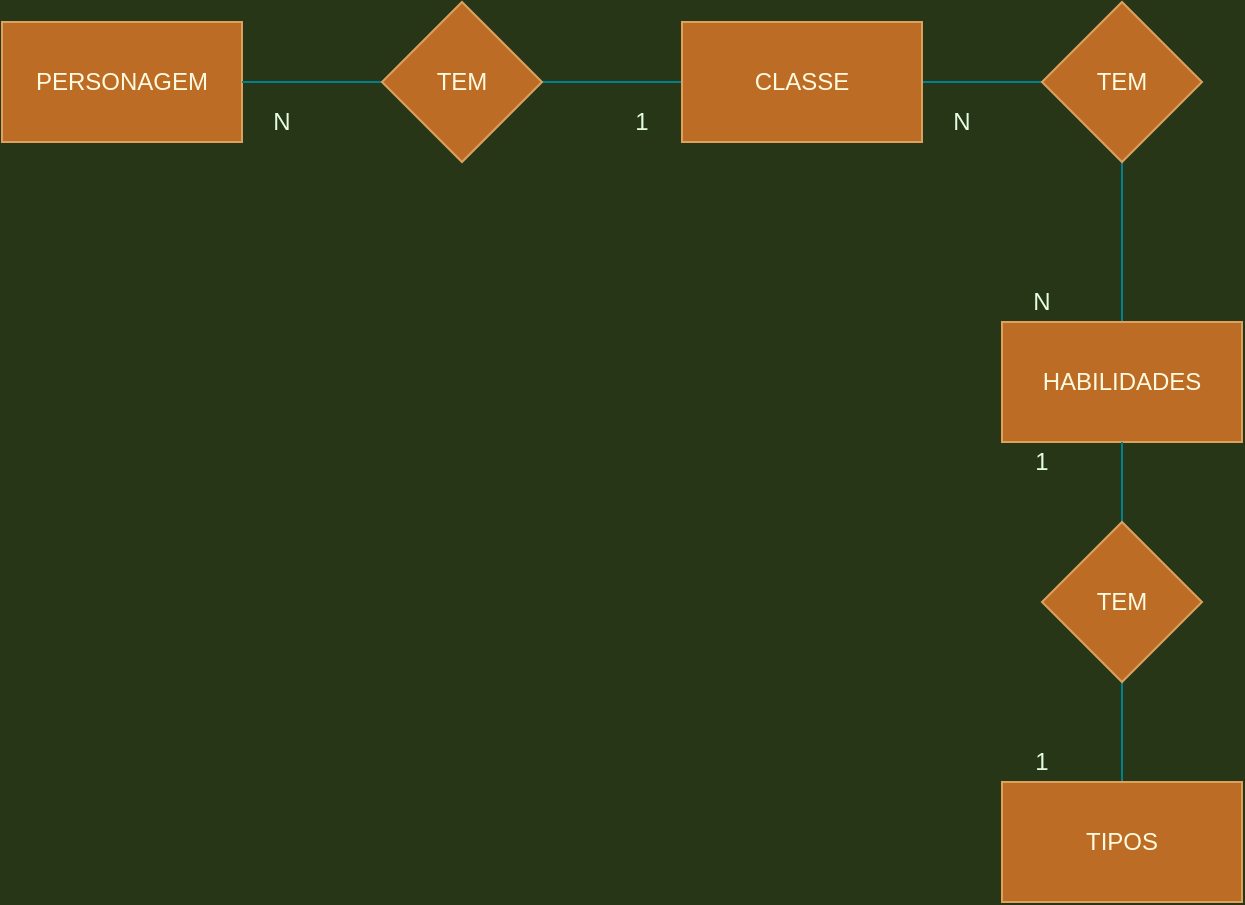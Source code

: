 <mxfile version="14.4.3" type="device" pages="2"><diagram id="UUXXSxCkElQal7WuiuzO" name="Conceitual"><mxGraphModel dx="1304" dy="804" grid="1" gridSize="10" guides="1" tooltips="1" connect="1" arrows="1" fold="1" page="1" pageScale="1" pageWidth="827" pageHeight="1169" background="#283618" math="0" shadow="0"><root><mxCell id="0"/><mxCell id="1" parent="0"/><mxCell id="WA0jWm1zQ0j2-0ZedsIi-1" value="PERSONAGEM" style="rounded=0;whiteSpace=wrap;html=1;fillColor=#BC6C25;strokeColor=#DDA15E;fontColor=#FEFAE0;" parent="1" vertex="1"><mxGeometry x="50" y="160" width="120" height="60" as="geometry"/></mxCell><mxCell id="mnj9yZhUDbB7HliOw06M-1" style="edgeStyle=orthogonalEdgeStyle;curved=0;rounded=1;sketch=0;orthogonalLoop=1;jettySize=auto;html=1;entryX=1;entryY=0.5;entryDx=0;entryDy=0;strokeColor=#028090;fillColor=#F45B69;fontColor=#E4FDE1;endArrow=none;endFill=0;" parent="1" source="WA0jWm1zQ0j2-0ZedsIi-2" target="WA0jWm1zQ0j2-0ZedsIi-1" edge="1"><mxGeometry relative="1" as="geometry"/></mxCell><mxCell id="mnj9yZhUDbB7HliOw06M-2" style="edgeStyle=orthogonalEdgeStyle;curved=0;rounded=1;sketch=0;orthogonalLoop=1;jettySize=auto;html=1;entryX=0;entryY=0.5;entryDx=0;entryDy=0;endArrow=none;endFill=0;strokeColor=#028090;fillColor=#F45B69;fontColor=#E4FDE1;" parent="1" source="WA0jWm1zQ0j2-0ZedsIi-2" target="WA0jWm1zQ0j2-0ZedsIi-3" edge="1"><mxGeometry relative="1" as="geometry"/></mxCell><mxCell id="WA0jWm1zQ0j2-0ZedsIi-2" value="TEM" style="rhombus;whiteSpace=wrap;html=1;rounded=0;sketch=0;strokeColor=#DDA15E;fillColor=#BC6C25;fontColor=#FEFAE0;" parent="1" vertex="1"><mxGeometry x="240" y="150" width="80" height="80" as="geometry"/></mxCell><mxCell id="mnj9yZhUDbB7HliOw06M-3" style="edgeStyle=orthogonalEdgeStyle;curved=0;rounded=1;sketch=0;orthogonalLoop=1;jettySize=auto;html=1;entryX=0;entryY=0.5;entryDx=0;entryDy=0;endArrow=none;endFill=0;strokeColor=#028090;fillColor=#F45B69;fontColor=#E4FDE1;" parent="1" source="WA0jWm1zQ0j2-0ZedsIi-3" target="WA0jWm1zQ0j2-0ZedsIi-4" edge="1"><mxGeometry relative="1" as="geometry"/></mxCell><mxCell id="WA0jWm1zQ0j2-0ZedsIi-3" value="CLASSE" style="rounded=0;whiteSpace=wrap;html=1;fillColor=#BC6C25;strokeColor=#DDA15E;fontColor=#FEFAE0;" parent="1" vertex="1"><mxGeometry x="390" y="160" width="120" height="60" as="geometry"/></mxCell><mxCell id="mnj9yZhUDbB7HliOw06M-4" style="edgeStyle=orthogonalEdgeStyle;curved=0;rounded=1;sketch=0;orthogonalLoop=1;jettySize=auto;html=1;entryX=0.5;entryY=0;entryDx=0;entryDy=0;endArrow=none;endFill=0;strokeColor=#028090;fillColor=#F45B69;fontColor=#E4FDE1;" parent="1" source="WA0jWm1zQ0j2-0ZedsIi-4" target="WA0jWm1zQ0j2-0ZedsIi-5" edge="1"><mxGeometry relative="1" as="geometry"/></mxCell><mxCell id="WA0jWm1zQ0j2-0ZedsIi-4" value="TEM" style="rhombus;whiteSpace=wrap;html=1;rounded=0;sketch=0;strokeColor=#DDA15E;fillColor=#BC6C25;fontColor=#FEFAE0;" parent="1" vertex="1"><mxGeometry x="570" y="150" width="80" height="80" as="geometry"/></mxCell><mxCell id="WA0jWm1zQ0j2-0ZedsIi-5" value="HABILIDADES" style="rounded=0;whiteSpace=wrap;html=1;fillColor=#BC6C25;strokeColor=#DDA15E;fontColor=#FEFAE0;" parent="1" vertex="1"><mxGeometry x="550" y="310" width="120" height="60" as="geometry"/></mxCell><mxCell id="mnj9yZhUDbB7HliOw06M-5" style="edgeStyle=orthogonalEdgeStyle;curved=0;rounded=1;sketch=0;orthogonalLoop=1;jettySize=auto;html=1;entryX=0.5;entryY=1;entryDx=0;entryDy=0;endArrow=none;endFill=0;strokeColor=#028090;fillColor=#F45B69;fontColor=#E4FDE1;" parent="1" source="WA0jWm1zQ0j2-0ZedsIi-6" target="WA0jWm1zQ0j2-0ZedsIi-5" edge="1"><mxGeometry relative="1" as="geometry"/></mxCell><mxCell id="mnj9yZhUDbB7HliOw06M-6" style="edgeStyle=orthogonalEdgeStyle;curved=0;rounded=1;sketch=0;orthogonalLoop=1;jettySize=auto;html=1;entryX=0.5;entryY=0;entryDx=0;entryDy=0;endArrow=none;endFill=0;strokeColor=#028090;fillColor=#F45B69;fontColor=#E4FDE1;" parent="1" source="WA0jWm1zQ0j2-0ZedsIi-6" target="WA0jWm1zQ0j2-0ZedsIi-7" edge="1"><mxGeometry relative="1" as="geometry"/></mxCell><mxCell id="WA0jWm1zQ0j2-0ZedsIi-6" value="TEM" style="rhombus;whiteSpace=wrap;html=1;rounded=0;sketch=0;strokeColor=#DDA15E;fillColor=#BC6C25;fontColor=#FEFAE0;" parent="1" vertex="1"><mxGeometry x="570" y="410" width="80" height="80" as="geometry"/></mxCell><mxCell id="WA0jWm1zQ0j2-0ZedsIi-7" value="TIPOS" style="rounded=0;whiteSpace=wrap;html=1;fillColor=#BC6C25;strokeColor=#DDA15E;fontColor=#FEFAE0;" parent="1" vertex="1"><mxGeometry x="550" y="540" width="120" height="60" as="geometry"/></mxCell><mxCell id="mnj9yZhUDbB7HliOw06M-7" value="1" style="text;html=1;strokeColor=none;fillColor=none;align=center;verticalAlign=middle;whiteSpace=wrap;rounded=0;sketch=0;fontColor=#E4FDE1;" parent="1" vertex="1"><mxGeometry x="550" y="520" width="40" height="20" as="geometry"/></mxCell><mxCell id="mnj9yZhUDbB7HliOw06M-8" value="1" style="text;html=1;strokeColor=none;fillColor=none;align=center;verticalAlign=middle;whiteSpace=wrap;rounded=0;sketch=0;fontColor=#E4FDE1;" parent="1" vertex="1"><mxGeometry x="550" y="370" width="40" height="20" as="geometry"/></mxCell><mxCell id="mnj9yZhUDbB7HliOw06M-9" value="N" style="text;html=1;strokeColor=none;fillColor=none;align=center;verticalAlign=middle;whiteSpace=wrap;rounded=0;sketch=0;fontColor=#E4FDE1;" parent="1" vertex="1"><mxGeometry x="510" y="200" width="40" height="20" as="geometry"/></mxCell><mxCell id="mnj9yZhUDbB7HliOw06M-10" value="N" style="text;html=1;strokeColor=none;fillColor=none;align=center;verticalAlign=middle;whiteSpace=wrap;rounded=0;sketch=0;fontColor=#E4FDE1;" parent="1" vertex="1"><mxGeometry x="550" y="290" width="40" height="20" as="geometry"/></mxCell><mxCell id="mnj9yZhUDbB7HliOw06M-11" value="N" style="text;html=1;strokeColor=none;fillColor=none;align=center;verticalAlign=middle;whiteSpace=wrap;rounded=0;sketch=0;fontColor=#E4FDE1;" parent="1" vertex="1"><mxGeometry x="170" y="200" width="40" height="20" as="geometry"/></mxCell><mxCell id="mnj9yZhUDbB7HliOw06M-12" value="1" style="text;html=1;strokeColor=none;fillColor=none;align=center;verticalAlign=middle;whiteSpace=wrap;rounded=0;sketch=0;fontColor=#E4FDE1;" parent="1" vertex="1"><mxGeometry x="350" y="200" width="40" height="20" as="geometry"/></mxCell></root></mxGraphModel></diagram><diagram id="IhBjCtaitbuUlHSzssgl" name="Lógico"><mxGraphModel dx="1304" dy="804" grid="1" gridSize="10" guides="1" tooltips="1" connect="1" arrows="1" fold="1" page="1" pageScale="1" pageWidth="827" pageHeight="1169" background="#114B5F" math="0" shadow="0"><root><mxCell id="vIBnl3HImqTg60_UrxKa-0"/><mxCell id="vIBnl3HImqTg60_UrxKa-1" parent="vIBnl3HImqTg60_UrxKa-0"/><mxCell id="cyYSxbqGrA5aOb-LQ67e-0" value="Personagens" style="shape=table;startSize=30;container=1;collapsible=1;childLayout=tableLayout;fixedRows=1;rowLines=0;fontStyle=1;align=center;resizeLast=1;rounded=0;sketch=0;fillColor=#F45B69;strokeColor=#028090;fontColor=#E4FDE1;" parent="vIBnl3HImqTg60_UrxKa-1" vertex="1"><mxGeometry x="930" y="175" width="180" height="130" as="geometry"/></mxCell><mxCell id="cyYSxbqGrA5aOb-LQ67e-1" value="" style="shape=partialRectangle;collapsible=0;dropTarget=0;pointerEvents=0;fillColor=none;top=0;left=0;bottom=1;right=0;points=[[0,0.5],[1,0.5]];portConstraint=eastwest;strokeColor=#028090;fontColor=#E4FDE1;" parent="cyYSxbqGrA5aOb-LQ67e-0" vertex="1"><mxGeometry y="30" width="180" height="30" as="geometry"/></mxCell><mxCell id="cyYSxbqGrA5aOb-LQ67e-2" value="PK" style="shape=partialRectangle;connectable=0;fillColor=none;top=0;left=0;bottom=0;right=0;fontStyle=1;overflow=hidden;strokeColor=#028090;fontColor=#E4FDE1;" parent="cyYSxbqGrA5aOb-LQ67e-1" vertex="1"><mxGeometry width="30" height="30" as="geometry"/></mxCell><mxCell id="cyYSxbqGrA5aOb-LQ67e-3" value="idPersonagem" style="shape=partialRectangle;connectable=0;fillColor=none;top=0;left=0;bottom=0;right=0;align=left;spacingLeft=6;fontStyle=5;overflow=hidden;strokeColor=#028090;fontColor=#E4FDE1;" parent="cyYSxbqGrA5aOb-LQ67e-1" vertex="1"><mxGeometry x="30" width="150" height="30" as="geometry"/></mxCell><mxCell id="Sqvhcod2BoZOd9DN7dKM-0" value="" style="shape=partialRectangle;collapsible=0;dropTarget=0;pointerEvents=0;fillColor=none;top=0;left=0;bottom=1;right=0;points=[[0,0.5],[1,0.5]];portConstraint=eastwest;strokeColor=#028090;fontColor=#E4FDE1;" parent="cyYSxbqGrA5aOb-LQ67e-0" vertex="1"><mxGeometry y="60" width="180" height="30" as="geometry"/></mxCell><mxCell id="Sqvhcod2BoZOd9DN7dKM-1" value="FK" style="shape=partialRectangle;connectable=0;fillColor=none;top=0;left=0;bottom=0;right=0;fontStyle=1;overflow=hidden;strokeColor=#028090;fontColor=#E4FDE1;" parent="Sqvhcod2BoZOd9DN7dKM-0" vertex="1"><mxGeometry width="30" height="30" as="geometry"/></mxCell><mxCell id="Sqvhcod2BoZOd9DN7dKM-2" value="idClasse" style="shape=partialRectangle;connectable=0;fillColor=none;top=0;left=0;bottom=0;right=0;align=left;spacingLeft=6;fontStyle=5;overflow=hidden;strokeColor=#028090;fontColor=#E4FDE1;" parent="Sqvhcod2BoZOd9DN7dKM-0" vertex="1"><mxGeometry x="30" width="150" height="30" as="geometry"/></mxCell><mxCell id="cyYSxbqGrA5aOb-LQ67e-4" value="" style="shape=partialRectangle;collapsible=0;dropTarget=0;pointerEvents=0;fillColor=none;top=0;left=0;bottom=0;right=0;points=[[0,0.5],[1,0.5]];portConstraint=eastwest;strokeColor=#028090;fontColor=#E4FDE1;" parent="cyYSxbqGrA5aOb-LQ67e-0" vertex="1"><mxGeometry y="90" width="180" height="30" as="geometry"/></mxCell><mxCell id="cyYSxbqGrA5aOb-LQ67e-5" value="" style="shape=partialRectangle;connectable=0;fillColor=none;top=0;left=0;bottom=0;right=0;editable=1;overflow=hidden;strokeColor=#028090;fontColor=#E4FDE1;" parent="cyYSxbqGrA5aOb-LQ67e-4" vertex="1"><mxGeometry width="30" height="30" as="geometry"/></mxCell><mxCell id="cyYSxbqGrA5aOb-LQ67e-6" value="Nome" style="shape=partialRectangle;connectable=0;fillColor=none;top=0;left=0;bottom=0;right=0;align=left;spacingLeft=6;overflow=hidden;strokeColor=#028090;fontColor=#E4FDE1;" parent="cyYSxbqGrA5aOb-LQ67e-4" vertex="1"><mxGeometry x="30" width="150" height="30" as="geometry"/></mxCell><mxCell id="cyYSxbqGrA5aOb-LQ67e-13" value="Classes" style="shape=table;startSize=30;container=1;collapsible=1;childLayout=tableLayout;fixedRows=1;rowLines=0;fontStyle=1;align=center;resizeLast=1;rounded=0;sketch=0;fillColor=#F45B69;strokeColor=#028090;fontColor=#E4FDE1;" parent="vIBnl3HImqTg60_UrxKa-1" vertex="1"><mxGeometry x="640" y="175" width="180" height="100" as="geometry"/></mxCell><mxCell id="Sqvhcod2BoZOd9DN7dKM-3" value="" style="shape=partialRectangle;collapsible=0;dropTarget=0;pointerEvents=0;fillColor=none;top=0;left=0;bottom=1;right=0;points=[[0,0.5],[1,0.5]];portConstraint=eastwest;strokeColor=#028090;fontColor=#E4FDE1;" parent="cyYSxbqGrA5aOb-LQ67e-13" vertex="1"><mxGeometry y="30" width="180" height="30" as="geometry"/></mxCell><mxCell id="Sqvhcod2BoZOd9DN7dKM-4" value="PK" style="shape=partialRectangle;connectable=0;fillColor=none;top=0;left=0;bottom=0;right=0;fontStyle=1;overflow=hidden;strokeColor=#028090;fontColor=#E4FDE1;" parent="Sqvhcod2BoZOd9DN7dKM-3" vertex="1"><mxGeometry width="30.0" height="30" as="geometry"/></mxCell><mxCell id="Sqvhcod2BoZOd9DN7dKM-5" value="idClasse" style="shape=partialRectangle;connectable=0;fillColor=none;top=0;left=0;bottom=0;right=0;align=left;spacingLeft=6;fontStyle=5;overflow=hidden;strokeColor=#028090;fontColor=#E4FDE1;" parent="Sqvhcod2BoZOd9DN7dKM-3" vertex="1"><mxGeometry x="30.0" width="150.0" height="30" as="geometry"/></mxCell><mxCell id="cyYSxbqGrA5aOb-LQ67e-17" value="" style="shape=partialRectangle;collapsible=0;dropTarget=0;pointerEvents=0;fillColor=none;top=0;left=0;bottom=0;right=0;points=[[0,0.5],[1,0.5]];portConstraint=eastwest;strokeColor=#028090;fontColor=#E4FDE1;" parent="cyYSxbqGrA5aOb-LQ67e-13" vertex="1"><mxGeometry y="60" width="180" height="30" as="geometry"/></mxCell><mxCell id="cyYSxbqGrA5aOb-LQ67e-18" value="" style="shape=partialRectangle;connectable=0;fillColor=none;top=0;left=0;bottom=0;right=0;editable=1;overflow=hidden;strokeColor=#028090;fontColor=#E4FDE1;" parent="cyYSxbqGrA5aOb-LQ67e-17" vertex="1"><mxGeometry width="30.0" height="30" as="geometry"/></mxCell><mxCell id="cyYSxbqGrA5aOb-LQ67e-19" value="Nome" style="shape=partialRectangle;connectable=0;fillColor=none;top=0;left=0;bottom=0;right=0;align=left;spacingLeft=6;overflow=hidden;strokeColor=#028090;fontColor=#E4FDE1;" parent="cyYSxbqGrA5aOb-LQ67e-17" vertex="1"><mxGeometry x="30.0" width="150.0" height="30" as="geometry"/></mxCell><mxCell id="cyYSxbqGrA5aOb-LQ67e-20" value="Habilidades" style="shape=table;startSize=30;container=1;collapsible=1;childLayout=tableLayout;fixedRows=1;rowLines=0;fontStyle=1;align=center;resizeLast=1;rounded=0;sketch=0;fillColor=#F45B69;strokeColor=#028090;fontColor=#E4FDE1;" parent="vIBnl3HImqTg60_UrxKa-1" vertex="1"><mxGeometry x="40" y="175" width="180" height="130" as="geometry"/></mxCell><mxCell id="cyYSxbqGrA5aOb-LQ67e-21" value="" style="shape=partialRectangle;collapsible=0;dropTarget=0;pointerEvents=0;fillColor=none;top=0;left=0;bottom=1;right=0;points=[[0,0.5],[1,0.5]];portConstraint=eastwest;strokeColor=#028090;fontColor=#E4FDE1;" parent="cyYSxbqGrA5aOb-LQ67e-20" vertex="1"><mxGeometry y="30" width="180" height="30" as="geometry"/></mxCell><mxCell id="cyYSxbqGrA5aOb-LQ67e-22" value="PK" style="shape=partialRectangle;connectable=0;fillColor=none;top=0;left=0;bottom=0;right=0;fontStyle=1;overflow=hidden;strokeColor=#028090;fontColor=#E4FDE1;" parent="cyYSxbqGrA5aOb-LQ67e-21" vertex="1"><mxGeometry width="30" height="30" as="geometry"/></mxCell><mxCell id="cyYSxbqGrA5aOb-LQ67e-23" value="idHabilidade" style="shape=partialRectangle;connectable=0;fillColor=none;top=0;left=0;bottom=0;right=0;align=left;spacingLeft=6;fontStyle=5;overflow=hidden;strokeColor=#028090;fontColor=#E4FDE1;" parent="cyYSxbqGrA5aOb-LQ67e-21" vertex="1"><mxGeometry x="30" width="150" height="30" as="geometry"/></mxCell><mxCell id="ysG9XrrwZq7BPrAbB5XG-5" value="" style="shape=partialRectangle;collapsible=0;dropTarget=0;pointerEvents=0;fillColor=none;top=0;left=0;bottom=1;right=0;points=[[0,0.5],[1,0.5]];portConstraint=eastwest;strokeColor=#028090;fontColor=#E4FDE1;" parent="cyYSxbqGrA5aOb-LQ67e-20" vertex="1"><mxGeometry y="60" width="180" height="30" as="geometry"/></mxCell><mxCell id="ysG9XrrwZq7BPrAbB5XG-6" value="FK" style="shape=partialRectangle;connectable=0;fillColor=none;top=0;left=0;bottom=0;right=0;fontStyle=1;overflow=hidden;strokeColor=#028090;fontColor=#E4FDE1;" parent="ysG9XrrwZq7BPrAbB5XG-5" vertex="1"><mxGeometry width="30" height="30" as="geometry"/></mxCell><mxCell id="ysG9XrrwZq7BPrAbB5XG-7" value="idTipo" style="shape=partialRectangle;connectable=0;fillColor=none;top=0;left=0;bottom=0;right=0;align=left;spacingLeft=6;fontStyle=5;overflow=hidden;strokeColor=#028090;fontColor=#E4FDE1;" parent="ysG9XrrwZq7BPrAbB5XG-5" vertex="1"><mxGeometry x="30" width="150" height="30" as="geometry"/></mxCell><mxCell id="cyYSxbqGrA5aOb-LQ67e-24" value="" style="shape=partialRectangle;collapsible=0;dropTarget=0;pointerEvents=0;fillColor=none;top=0;left=0;bottom=0;right=0;points=[[0,0.5],[1,0.5]];portConstraint=eastwest;strokeColor=#028090;fontColor=#E4FDE1;" parent="cyYSxbqGrA5aOb-LQ67e-20" vertex="1"><mxGeometry y="90" width="180" height="30" as="geometry"/></mxCell><mxCell id="cyYSxbqGrA5aOb-LQ67e-25" value="" style="shape=partialRectangle;connectable=0;fillColor=none;top=0;left=0;bottom=0;right=0;editable=1;overflow=hidden;strokeColor=#028090;fontColor=#E4FDE1;" parent="cyYSxbqGrA5aOb-LQ67e-24" vertex="1"><mxGeometry width="30" height="30" as="geometry"/></mxCell><mxCell id="cyYSxbqGrA5aOb-LQ67e-26" value="Nome" style="shape=partialRectangle;connectable=0;fillColor=none;top=0;left=0;bottom=0;right=0;align=left;spacingLeft=6;overflow=hidden;strokeColor=#028090;fontColor=#E4FDE1;" parent="cyYSxbqGrA5aOb-LQ67e-24" vertex="1"><mxGeometry x="30" width="150" height="30" as="geometry"/></mxCell><mxCell id="cyYSxbqGrA5aOb-LQ67e-27" value="Tipos" style="shape=table;startSize=30;container=1;collapsible=1;childLayout=tableLayout;fixedRows=1;rowLines=0;fontStyle=1;align=center;resizeLast=1;rounded=0;sketch=0;fillColor=#F45B69;strokeColor=#028090;fontColor=#E4FDE1;" parent="vIBnl3HImqTg60_UrxKa-1" vertex="1"><mxGeometry x="40" y="410" width="180" height="100" as="geometry"/></mxCell><mxCell id="cyYSxbqGrA5aOb-LQ67e-28" value="" style="shape=partialRectangle;collapsible=0;dropTarget=0;pointerEvents=0;fillColor=none;top=0;left=0;bottom=1;right=0;points=[[0,0.5],[1,0.5]];portConstraint=eastwest;strokeColor=#028090;fontColor=#E4FDE1;" parent="cyYSxbqGrA5aOb-LQ67e-27" vertex="1"><mxGeometry y="30" width="180" height="30" as="geometry"/></mxCell><mxCell id="cyYSxbqGrA5aOb-LQ67e-29" value="PK" style="shape=partialRectangle;connectable=0;fillColor=none;top=0;left=0;bottom=0;right=0;fontStyle=1;overflow=hidden;strokeColor=#028090;fontColor=#E4FDE1;" parent="cyYSxbqGrA5aOb-LQ67e-28" vertex="1"><mxGeometry width="30" height="30" as="geometry"/></mxCell><mxCell id="cyYSxbqGrA5aOb-LQ67e-30" value="idTipo" style="shape=partialRectangle;connectable=0;fillColor=none;top=0;left=0;bottom=0;right=0;align=left;spacingLeft=6;fontStyle=5;overflow=hidden;strokeColor=#028090;fontColor=#E4FDE1;" parent="cyYSxbqGrA5aOb-LQ67e-28" vertex="1"><mxGeometry x="30" width="150" height="30" as="geometry"/></mxCell><mxCell id="cyYSxbqGrA5aOb-LQ67e-31" value="" style="shape=partialRectangle;collapsible=0;dropTarget=0;pointerEvents=0;fillColor=none;top=0;left=0;bottom=0;right=0;points=[[0,0.5],[1,0.5]];portConstraint=eastwest;strokeColor=#028090;fontColor=#E4FDE1;" parent="cyYSxbqGrA5aOb-LQ67e-27" vertex="1"><mxGeometry y="60" width="180" height="30" as="geometry"/></mxCell><mxCell id="cyYSxbqGrA5aOb-LQ67e-32" value="" style="shape=partialRectangle;connectable=0;fillColor=none;top=0;left=0;bottom=0;right=0;editable=1;overflow=hidden;strokeColor=#028090;fontColor=#E4FDE1;" parent="cyYSxbqGrA5aOb-LQ67e-31" vertex="1"><mxGeometry width="30" height="30" as="geometry"/></mxCell><mxCell id="cyYSxbqGrA5aOb-LQ67e-33" value="Tipo" style="shape=partialRectangle;connectable=0;fillColor=none;top=0;left=0;bottom=0;right=0;align=left;spacingLeft=6;overflow=hidden;strokeColor=#028090;fontColor=#E4FDE1;" parent="cyYSxbqGrA5aOb-LQ67e-31" vertex="1"><mxGeometry x="30" width="150" height="30" as="geometry"/></mxCell><mxCell id="ysG9XrrwZq7BPrAbB5XG-8" value="" style="edgeStyle=entityRelationEdgeStyle;fontSize=12;html=1;endArrow=ERmandOne;startArrow=ERmandOne;strokeColor=#028090;fillColor=#F45B69;" parent="vIBnl3HImqTg60_UrxKa-1" source="cyYSxbqGrA5aOb-LQ67e-28" target="ysG9XrrwZq7BPrAbB5XG-5" edge="1"><mxGeometry width="100" height="100" relative="1" as="geometry"><mxPoint x="-174" y="400" as="sourcePoint"/><mxPoint x="-74" y="300" as="targetPoint"/></mxGeometry></mxCell><mxCell id="UecGlmxOt_Eb8HYketkb-0" value="" style="edgeStyle=entityRelationEdgeStyle;fontSize=12;html=1;endArrow=ERoneToMany;strokeColor=#028090;fillColor=#F45B69;" parent="vIBnl3HImqTg60_UrxKa-1" source="Sqvhcod2BoZOd9DN7dKM-3" target="Sqvhcod2BoZOd9DN7dKM-0" edge="1"><mxGeometry width="100" height="100" relative="1" as="geometry"><mxPoint x="780" y="410" as="sourcePoint"/><mxPoint x="880" y="310" as="targetPoint"/></mxGeometry></mxCell><mxCell id="efwAn6lLM-hKZ4H3I0Yr-0" value="ClassHab" style="shape=table;startSize=30;container=1;collapsible=1;childLayout=tableLayout;fixedRows=1;rowLines=0;fontStyle=1;align=center;resizeLast=1;rounded=0;sketch=0;fillColor=#F45B69;strokeColor=#028090;fontColor=#E4FDE1;" parent="vIBnl3HImqTg60_UrxKa-1" vertex="1"><mxGeometry x="340" y="175" width="180" height="130" as="geometry"/></mxCell><mxCell id="efwAn6lLM-hKZ4H3I0Yr-1" value="" style="shape=partialRectangle;collapsible=0;dropTarget=0;pointerEvents=0;fillColor=none;top=0;left=0;bottom=1;right=0;points=[[0,0.5],[1,0.5]];portConstraint=eastwest;strokeColor=#028090;fontColor=#E4FDE1;" parent="efwAn6lLM-hKZ4H3I0Yr-0" vertex="1"><mxGeometry y="30" width="180" height="30" as="geometry"/></mxCell><mxCell id="efwAn6lLM-hKZ4H3I0Yr-2" value="PK" style="shape=partialRectangle;connectable=0;fillColor=none;top=0;left=0;bottom=0;right=0;fontStyle=1;overflow=hidden;strokeColor=#028090;fontColor=#E4FDE1;" parent="efwAn6lLM-hKZ4H3I0Yr-1" vertex="1"><mxGeometry width="30" height="30" as="geometry"/></mxCell><mxCell id="efwAn6lLM-hKZ4H3I0Yr-3" value="idClassHab" style="shape=partialRectangle;connectable=0;fillColor=none;top=0;left=0;bottom=0;right=0;align=left;spacingLeft=6;fontStyle=5;overflow=hidden;strokeColor=#028090;fontColor=#E4FDE1;" parent="efwAn6lLM-hKZ4H3I0Yr-1" vertex="1"><mxGeometry x="30" width="150" height="30" as="geometry"/></mxCell><mxCell id="efwAn6lLM-hKZ4H3I0Yr-4" value="" style="shape=partialRectangle;collapsible=0;dropTarget=0;pointerEvents=0;fillColor=none;top=0;left=0;bottom=1;right=0;points=[[0,0.5],[1,0.5]];portConstraint=eastwest;strokeColor=#028090;fontColor=#E4FDE1;" parent="efwAn6lLM-hKZ4H3I0Yr-0" vertex="1"><mxGeometry y="60" width="180" height="30" as="geometry"/></mxCell><mxCell id="efwAn6lLM-hKZ4H3I0Yr-5" value="FK" style="shape=partialRectangle;connectable=0;fillColor=none;top=0;left=0;bottom=0;right=0;fontStyle=1;overflow=hidden;strokeColor=#028090;fontColor=#E4FDE1;" parent="efwAn6lLM-hKZ4H3I0Yr-4" vertex="1"><mxGeometry width="30" height="30" as="geometry"/></mxCell><mxCell id="efwAn6lLM-hKZ4H3I0Yr-6" value="idClasse" style="shape=partialRectangle;connectable=0;fillColor=none;top=0;left=0;bottom=0;right=0;align=left;spacingLeft=6;fontStyle=5;overflow=hidden;strokeColor=#028090;fontColor=#E4FDE1;" parent="efwAn6lLM-hKZ4H3I0Yr-4" vertex="1"><mxGeometry x="30" width="150" height="30" as="geometry"/></mxCell><mxCell id="efwAn6lLM-hKZ4H3I0Yr-10" value="" style="shape=partialRectangle;collapsible=0;dropTarget=0;pointerEvents=0;fillColor=none;top=0;left=0;bottom=1;right=0;points=[[0,0.5],[1,0.5]];portConstraint=eastwest;strokeColor=#028090;fontColor=#E4FDE1;" parent="efwAn6lLM-hKZ4H3I0Yr-0" vertex="1"><mxGeometry y="90" width="180" height="30" as="geometry"/></mxCell><mxCell id="efwAn6lLM-hKZ4H3I0Yr-11" value="FK" style="shape=partialRectangle;connectable=0;fillColor=none;top=0;left=0;bottom=0;right=0;fontStyle=1;overflow=hidden;strokeColor=#028090;fontColor=#E4FDE1;" parent="efwAn6lLM-hKZ4H3I0Yr-10" vertex="1"><mxGeometry width="30" height="30" as="geometry"/></mxCell><mxCell id="efwAn6lLM-hKZ4H3I0Yr-12" value="idHabilidade" style="shape=partialRectangle;connectable=0;fillColor=none;top=0;left=0;bottom=0;right=0;align=left;spacingLeft=6;fontStyle=5;overflow=hidden;strokeColor=#028090;fontColor=#E4FDE1;" parent="efwAn6lLM-hKZ4H3I0Yr-10" vertex="1"><mxGeometry x="30" width="150" height="30" as="geometry"/></mxCell><mxCell id="efwAn6lLM-hKZ4H3I0Yr-13" value="" style="edgeStyle=entityRelationEdgeStyle;fontSize=12;html=1;endArrow=ERoneToMany;strokeColor=#028090;fillColor=#F45B69;" parent="vIBnl3HImqTg60_UrxKa-1" source="cyYSxbqGrA5aOb-LQ67e-21" target="efwAn6lLM-hKZ4H3I0Yr-10" edge="1"><mxGeometry width="100" height="100" relative="1" as="geometry"><mxPoint x="380" y="370" as="sourcePoint"/><mxPoint x="480" y="270" as="targetPoint"/></mxGeometry></mxCell><mxCell id="efwAn6lLM-hKZ4H3I0Yr-14" value="" style="edgeStyle=entityRelationEdgeStyle;fontSize=12;html=1;endArrow=ERoneToMany;strokeColor=#028090;fillColor=#F45B69;" parent="vIBnl3HImqTg60_UrxKa-1" source="Sqvhcod2BoZOd9DN7dKM-3" target="efwAn6lLM-hKZ4H3I0Yr-4" edge="1"><mxGeometry width="100" height="100" relative="1" as="geometry"><mxPoint x="530" y="410" as="sourcePoint"/><mxPoint x="640" y="380" as="targetPoint"/></mxGeometry></mxCell></root></mxGraphModel></diagram></mxfile>